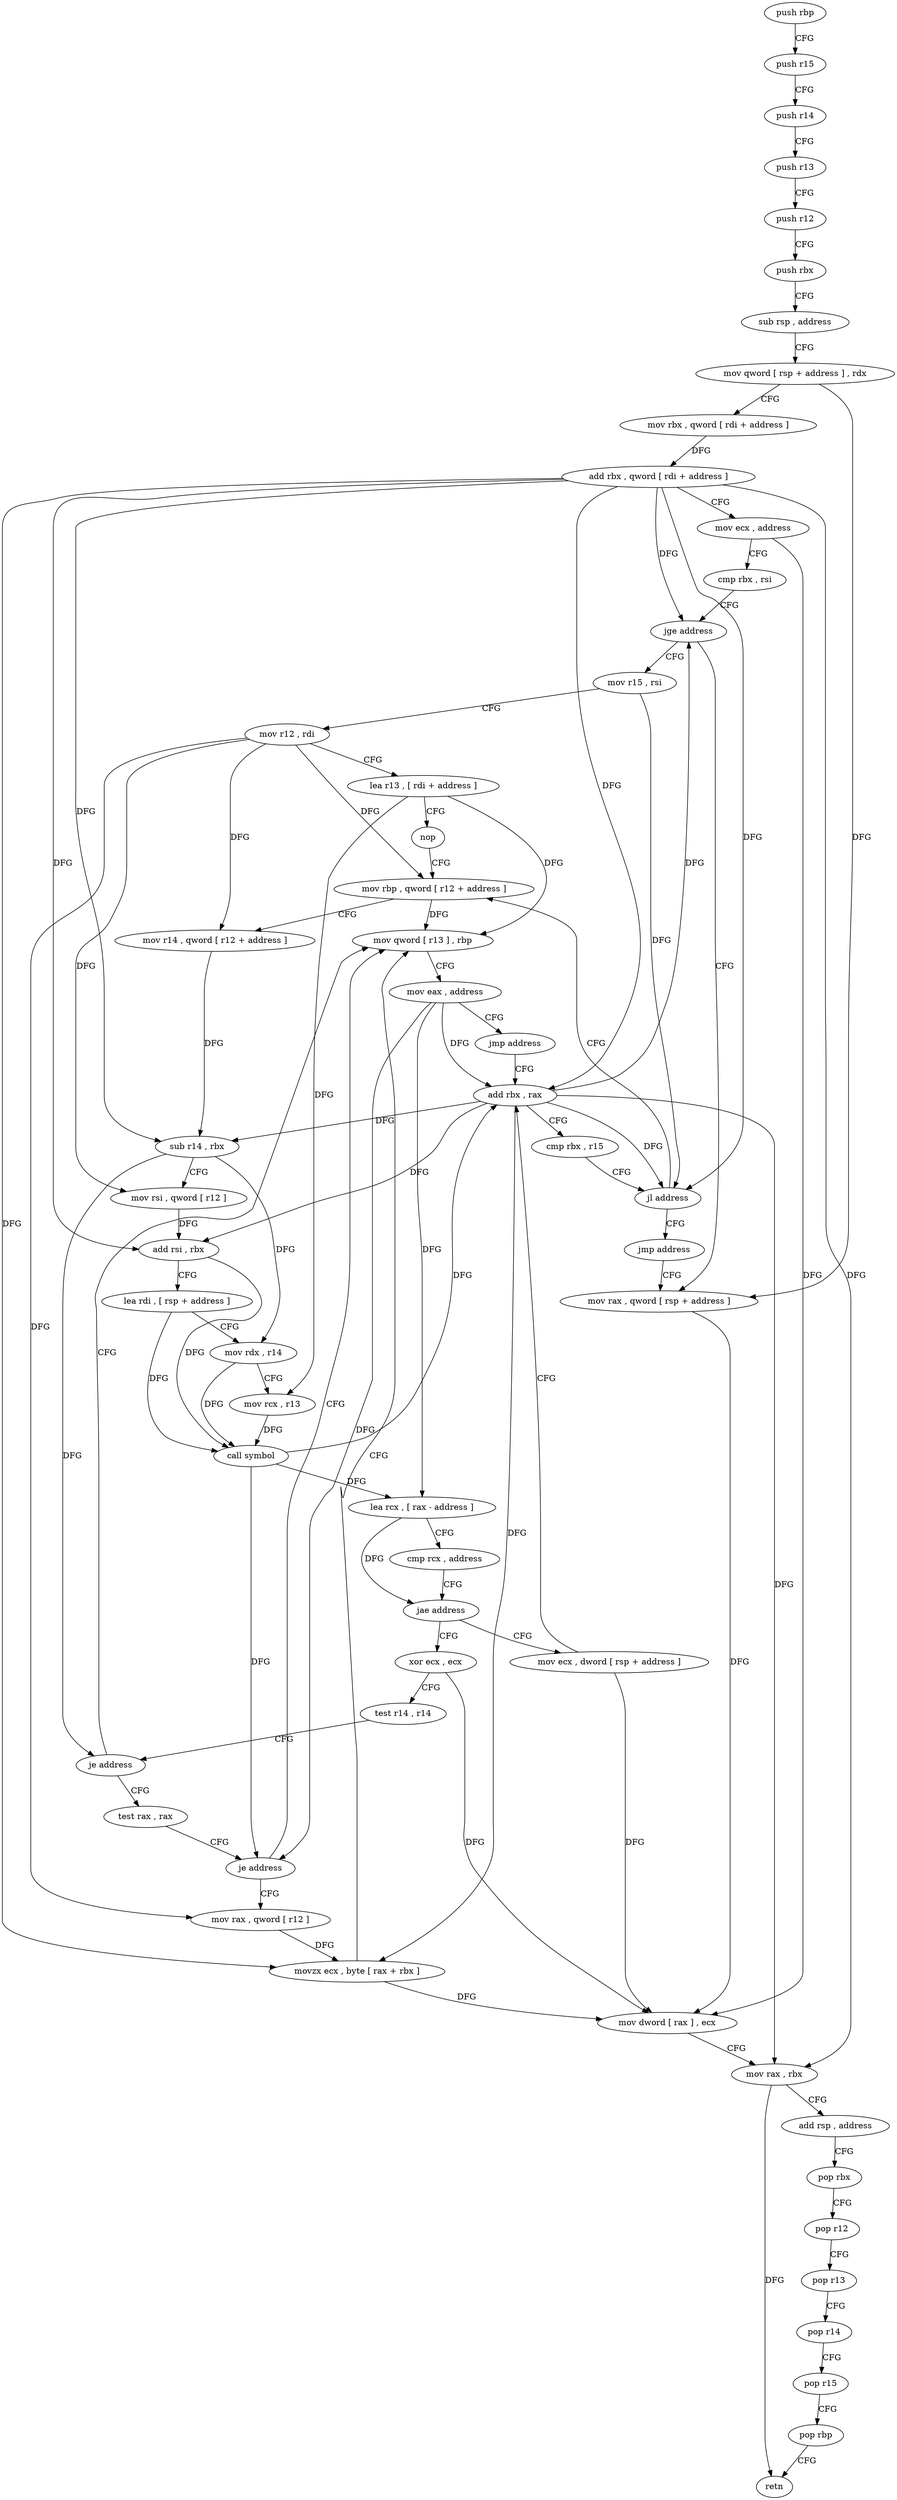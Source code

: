 digraph "func" {
"4247616" [label = "push rbp" ]
"4247617" [label = "push r15" ]
"4247619" [label = "push r14" ]
"4247621" [label = "push r13" ]
"4247623" [label = "push r12" ]
"4247625" [label = "push rbx" ]
"4247626" [label = "sub rsp , address" ]
"4247630" [label = "mov qword [ rsp + address ] , rdx" ]
"4247635" [label = "mov rbx , qword [ rdi + address ]" ]
"4247639" [label = "add rbx , qword [ rdi + address ]" ]
"4247643" [label = "mov ecx , address" ]
"4247648" [label = "cmp rbx , rsi" ]
"4247651" [label = "jge address" ]
"4247755" [label = "mov rax , qword [ rsp + address ]" ]
"4247653" [label = "mov r15 , rsi" ]
"4247760" [label = "mov dword [ rax ] , ecx" ]
"4247762" [label = "mov rax , rbx" ]
"4247765" [label = "add rsp , address" ]
"4247769" [label = "pop rbx" ]
"4247770" [label = "pop r12" ]
"4247772" [label = "pop r13" ]
"4247774" [label = "pop r14" ]
"4247776" [label = "pop r15" ]
"4247778" [label = "pop rbp" ]
"4247779" [label = "retn" ]
"4247656" [label = "mov r12 , rdi" ]
"4247659" [label = "lea r13 , [ rdi + address ]" ]
"4247663" [label = "nop" ]
"4247664" [label = "mov rbp , qword [ r12 + address ]" ]
"4247724" [label = "xor ecx , ecx" ]
"4247726" [label = "test r14 , r14" ]
"4247729" [label = "je address" ]
"4247744" [label = "mov qword [ r13 ] , rbp" ]
"4247731" [label = "test rax , rax" ]
"4247710" [label = "mov ecx , dword [ rsp + address ]" ]
"4247714" [label = "add rbx , rax" ]
"4247748" [label = "mov eax , address" ]
"4247753" [label = "jmp address" ]
"4247734" [label = "je address" ]
"4247736" [label = "mov rax , qword [ r12 ]" ]
"4247669" [label = "mov r14 , qword [ r12 + address ]" ]
"4247674" [label = "sub r14 , rbx" ]
"4247677" [label = "mov rsi , qword [ r12 ]" ]
"4247681" [label = "add rsi , rbx" ]
"4247684" [label = "lea rdi , [ rsp + address ]" ]
"4247689" [label = "mov rdx , r14" ]
"4247692" [label = "mov rcx , r13" ]
"4247695" [label = "call symbol" ]
"4247700" [label = "lea rcx , [ rax - address ]" ]
"4247704" [label = "cmp rcx , address" ]
"4247708" [label = "jae address" ]
"4247722" [label = "jmp address" ]
"4247717" [label = "cmp rbx , r15" ]
"4247720" [label = "jl address" ]
"4247740" [label = "movzx ecx , byte [ rax + rbx ]" ]
"4247616" -> "4247617" [ label = "CFG" ]
"4247617" -> "4247619" [ label = "CFG" ]
"4247619" -> "4247621" [ label = "CFG" ]
"4247621" -> "4247623" [ label = "CFG" ]
"4247623" -> "4247625" [ label = "CFG" ]
"4247625" -> "4247626" [ label = "CFG" ]
"4247626" -> "4247630" [ label = "CFG" ]
"4247630" -> "4247635" [ label = "CFG" ]
"4247630" -> "4247755" [ label = "DFG" ]
"4247635" -> "4247639" [ label = "DFG" ]
"4247639" -> "4247643" [ label = "CFG" ]
"4247639" -> "4247651" [ label = "DFG" ]
"4247639" -> "4247762" [ label = "DFG" ]
"4247639" -> "4247674" [ label = "DFG" ]
"4247639" -> "4247681" [ label = "DFG" ]
"4247639" -> "4247714" [ label = "DFG" ]
"4247639" -> "4247720" [ label = "DFG" ]
"4247639" -> "4247740" [ label = "DFG" ]
"4247643" -> "4247648" [ label = "CFG" ]
"4247643" -> "4247760" [ label = "DFG" ]
"4247648" -> "4247651" [ label = "CFG" ]
"4247651" -> "4247755" [ label = "CFG" ]
"4247651" -> "4247653" [ label = "CFG" ]
"4247755" -> "4247760" [ label = "DFG" ]
"4247653" -> "4247656" [ label = "CFG" ]
"4247653" -> "4247720" [ label = "DFG" ]
"4247760" -> "4247762" [ label = "CFG" ]
"4247762" -> "4247765" [ label = "CFG" ]
"4247762" -> "4247779" [ label = "DFG" ]
"4247765" -> "4247769" [ label = "CFG" ]
"4247769" -> "4247770" [ label = "CFG" ]
"4247770" -> "4247772" [ label = "CFG" ]
"4247772" -> "4247774" [ label = "CFG" ]
"4247774" -> "4247776" [ label = "CFG" ]
"4247776" -> "4247778" [ label = "CFG" ]
"4247778" -> "4247779" [ label = "CFG" ]
"4247656" -> "4247659" [ label = "CFG" ]
"4247656" -> "4247664" [ label = "DFG" ]
"4247656" -> "4247669" [ label = "DFG" ]
"4247656" -> "4247677" [ label = "DFG" ]
"4247656" -> "4247736" [ label = "DFG" ]
"4247659" -> "4247663" [ label = "CFG" ]
"4247659" -> "4247692" [ label = "DFG" ]
"4247659" -> "4247744" [ label = "DFG" ]
"4247663" -> "4247664" [ label = "CFG" ]
"4247664" -> "4247669" [ label = "CFG" ]
"4247664" -> "4247744" [ label = "DFG" ]
"4247724" -> "4247726" [ label = "CFG" ]
"4247724" -> "4247760" [ label = "DFG" ]
"4247726" -> "4247729" [ label = "CFG" ]
"4247729" -> "4247744" [ label = "CFG" ]
"4247729" -> "4247731" [ label = "CFG" ]
"4247744" -> "4247748" [ label = "CFG" ]
"4247731" -> "4247734" [ label = "CFG" ]
"4247710" -> "4247714" [ label = "CFG" ]
"4247710" -> "4247760" [ label = "DFG" ]
"4247714" -> "4247717" [ label = "CFG" ]
"4247714" -> "4247762" [ label = "DFG" ]
"4247714" -> "4247674" [ label = "DFG" ]
"4247714" -> "4247681" [ label = "DFG" ]
"4247714" -> "4247651" [ label = "DFG" ]
"4247714" -> "4247720" [ label = "DFG" ]
"4247714" -> "4247740" [ label = "DFG" ]
"4247748" -> "4247753" [ label = "CFG" ]
"4247748" -> "4247700" [ label = "DFG" ]
"4247748" -> "4247734" [ label = "DFG" ]
"4247748" -> "4247714" [ label = "DFG" ]
"4247753" -> "4247714" [ label = "CFG" ]
"4247734" -> "4247744" [ label = "CFG" ]
"4247734" -> "4247736" [ label = "CFG" ]
"4247736" -> "4247740" [ label = "DFG" ]
"4247669" -> "4247674" [ label = "DFG" ]
"4247674" -> "4247677" [ label = "CFG" ]
"4247674" -> "4247689" [ label = "DFG" ]
"4247674" -> "4247729" [ label = "DFG" ]
"4247677" -> "4247681" [ label = "DFG" ]
"4247681" -> "4247684" [ label = "CFG" ]
"4247681" -> "4247695" [ label = "DFG" ]
"4247684" -> "4247689" [ label = "CFG" ]
"4247684" -> "4247695" [ label = "DFG" ]
"4247689" -> "4247692" [ label = "CFG" ]
"4247689" -> "4247695" [ label = "DFG" ]
"4247692" -> "4247695" [ label = "DFG" ]
"4247695" -> "4247700" [ label = "DFG" ]
"4247695" -> "4247734" [ label = "DFG" ]
"4247695" -> "4247714" [ label = "DFG" ]
"4247700" -> "4247704" [ label = "CFG" ]
"4247700" -> "4247708" [ label = "DFG" ]
"4247704" -> "4247708" [ label = "CFG" ]
"4247708" -> "4247724" [ label = "CFG" ]
"4247708" -> "4247710" [ label = "CFG" ]
"4247722" -> "4247755" [ label = "CFG" ]
"4247717" -> "4247720" [ label = "CFG" ]
"4247720" -> "4247664" [ label = "CFG" ]
"4247720" -> "4247722" [ label = "CFG" ]
"4247740" -> "4247744" [ label = "CFG" ]
"4247740" -> "4247760" [ label = "DFG" ]
}
